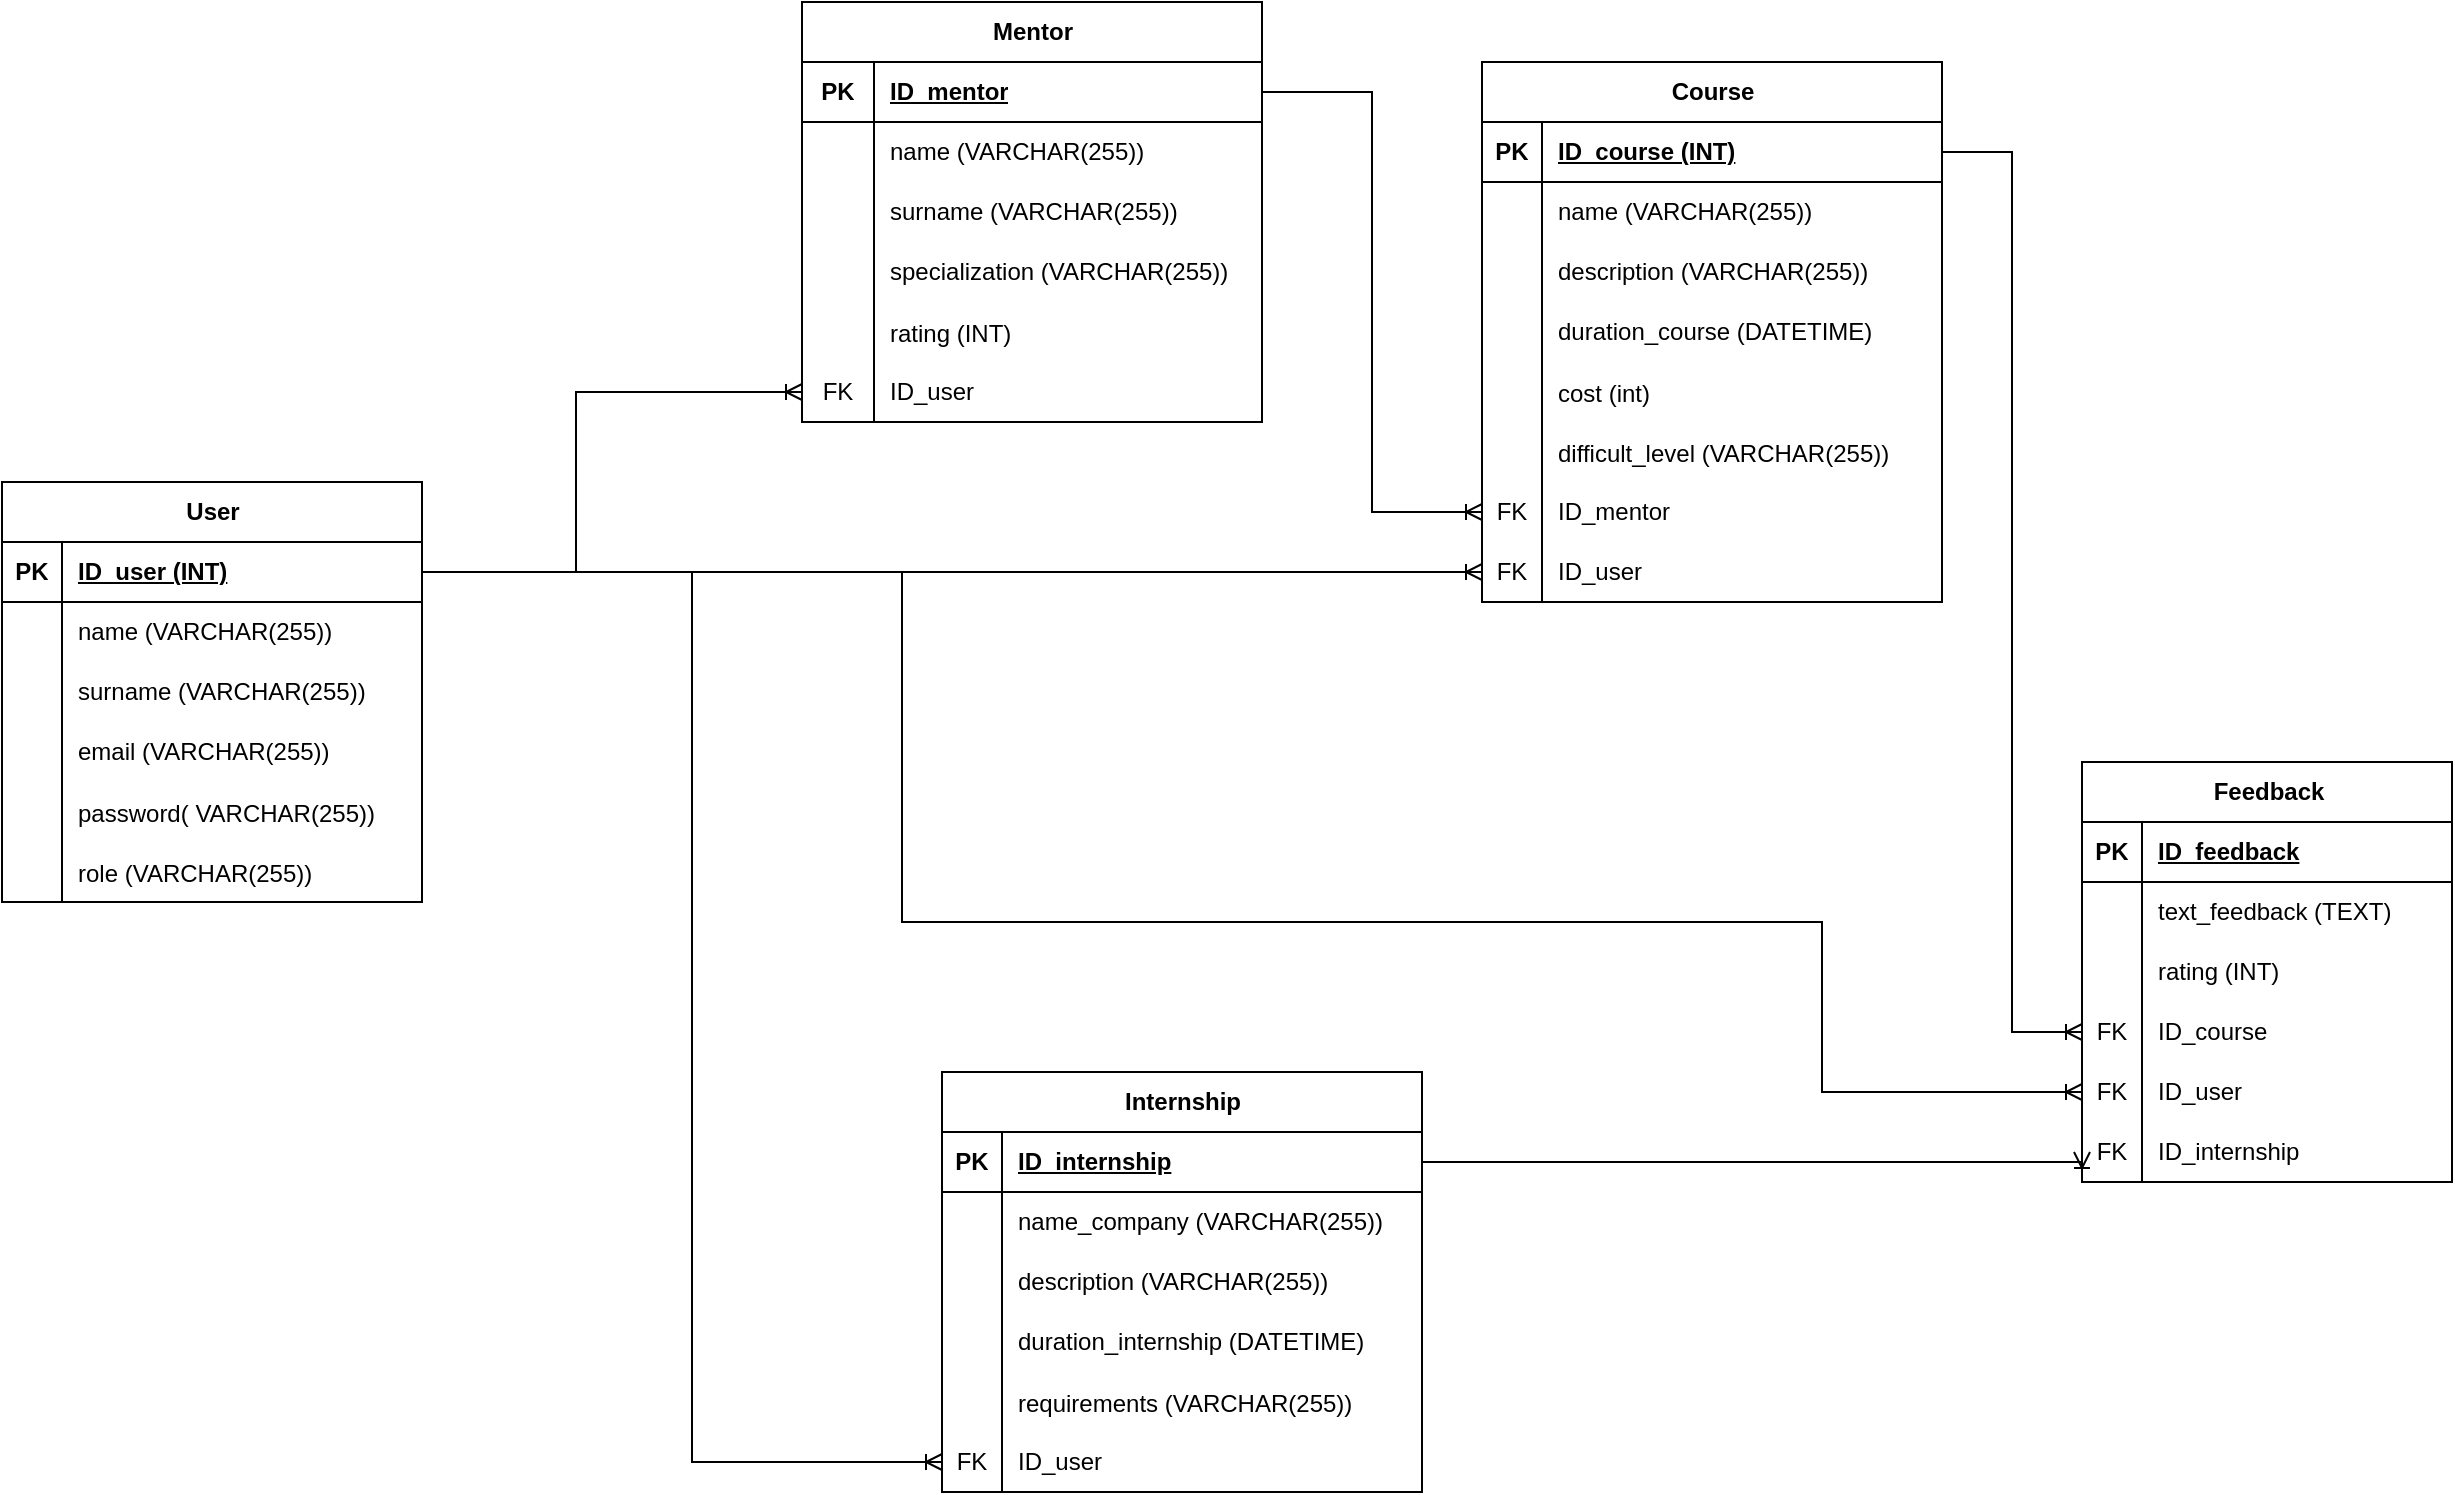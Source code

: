 <mxfile version="26.1.2">
  <diagram id="C5RBs43oDa-KdzZeNtuy" name="Page-1">
    <mxGraphModel dx="1167" dy="630" grid="1" gridSize="10" guides="1" tooltips="1" connect="1" arrows="1" fold="1" page="1" pageScale="1" pageWidth="827" pageHeight="1169" math="0" shadow="0">
      <root>
        <mxCell id="WIyWlLk6GJQsqaUBKTNV-0" />
        <mxCell id="WIyWlLk6GJQsqaUBKTNV-1" parent="WIyWlLk6GJQsqaUBKTNV-0" />
        <mxCell id="bIEeZ_Jt65b9o5bfQeAL-0" value="Course" style="shape=table;startSize=30;container=1;collapsible=1;childLayout=tableLayout;fixedRows=1;rowLines=0;fontStyle=1;align=center;resizeLast=1;html=1;" parent="WIyWlLk6GJQsqaUBKTNV-1" vertex="1">
          <mxGeometry x="790" y="80" width="230" height="270" as="geometry" />
        </mxCell>
        <mxCell id="bIEeZ_Jt65b9o5bfQeAL-1" value="" style="shape=tableRow;horizontal=0;startSize=0;swimlaneHead=0;swimlaneBody=0;fillColor=none;collapsible=0;dropTarget=0;points=[[0,0.5],[1,0.5]];portConstraint=eastwest;top=0;left=0;right=0;bottom=1;" parent="bIEeZ_Jt65b9o5bfQeAL-0" vertex="1">
          <mxGeometry y="30" width="230" height="30" as="geometry" />
        </mxCell>
        <mxCell id="bIEeZ_Jt65b9o5bfQeAL-2" value="PK" style="shape=partialRectangle;connectable=0;fillColor=none;top=0;left=0;bottom=0;right=0;fontStyle=1;overflow=hidden;whiteSpace=wrap;html=1;" parent="bIEeZ_Jt65b9o5bfQeAL-1" vertex="1">
          <mxGeometry width="30" height="30" as="geometry">
            <mxRectangle width="30" height="30" as="alternateBounds" />
          </mxGeometry>
        </mxCell>
        <mxCell id="bIEeZ_Jt65b9o5bfQeAL-3" value="ID_course (INT)" style="shape=partialRectangle;connectable=0;fillColor=none;top=0;left=0;bottom=0;right=0;align=left;spacingLeft=6;fontStyle=5;overflow=hidden;whiteSpace=wrap;html=1;" parent="bIEeZ_Jt65b9o5bfQeAL-1" vertex="1">
          <mxGeometry x="30" width="200" height="30" as="geometry">
            <mxRectangle width="200" height="30" as="alternateBounds" />
          </mxGeometry>
        </mxCell>
        <mxCell id="bIEeZ_Jt65b9o5bfQeAL-4" value="" style="shape=tableRow;horizontal=0;startSize=0;swimlaneHead=0;swimlaneBody=0;fillColor=none;collapsible=0;dropTarget=0;points=[[0,0.5],[1,0.5]];portConstraint=eastwest;top=0;left=0;right=0;bottom=0;" parent="bIEeZ_Jt65b9o5bfQeAL-0" vertex="1">
          <mxGeometry y="60" width="230" height="30" as="geometry" />
        </mxCell>
        <mxCell id="bIEeZ_Jt65b9o5bfQeAL-5" value="" style="shape=partialRectangle;connectable=0;fillColor=none;top=0;left=0;bottom=0;right=0;editable=1;overflow=hidden;whiteSpace=wrap;html=1;" parent="bIEeZ_Jt65b9o5bfQeAL-4" vertex="1">
          <mxGeometry width="30" height="30" as="geometry">
            <mxRectangle width="30" height="30" as="alternateBounds" />
          </mxGeometry>
        </mxCell>
        <mxCell id="bIEeZ_Jt65b9o5bfQeAL-6" value="name (VARCHAR(255))" style="shape=partialRectangle;connectable=0;fillColor=none;top=0;left=0;bottom=0;right=0;align=left;spacingLeft=6;overflow=hidden;whiteSpace=wrap;html=1;" parent="bIEeZ_Jt65b9o5bfQeAL-4" vertex="1">
          <mxGeometry x="30" width="200" height="30" as="geometry">
            <mxRectangle width="200" height="30" as="alternateBounds" />
          </mxGeometry>
        </mxCell>
        <mxCell id="bIEeZ_Jt65b9o5bfQeAL-7" value="" style="shape=tableRow;horizontal=0;startSize=0;swimlaneHead=0;swimlaneBody=0;fillColor=none;collapsible=0;dropTarget=0;points=[[0,0.5],[1,0.5]];portConstraint=eastwest;top=0;left=0;right=0;bottom=0;" parent="bIEeZ_Jt65b9o5bfQeAL-0" vertex="1">
          <mxGeometry y="90" width="230" height="30" as="geometry" />
        </mxCell>
        <mxCell id="bIEeZ_Jt65b9o5bfQeAL-8" value="" style="shape=partialRectangle;connectable=0;fillColor=none;top=0;left=0;bottom=0;right=0;editable=1;overflow=hidden;whiteSpace=wrap;html=1;" parent="bIEeZ_Jt65b9o5bfQeAL-7" vertex="1">
          <mxGeometry width="30" height="30" as="geometry">
            <mxRectangle width="30" height="30" as="alternateBounds" />
          </mxGeometry>
        </mxCell>
        <mxCell id="bIEeZ_Jt65b9o5bfQeAL-9" value="&lt;span style=&quot;white-space-collapse: preserve;&quot; data-src-align=&quot;0:8&quot; class=&quot;EzKURWReUAB5oZgtQNkl&quot;&gt;description (VARCHAR(255))&lt;/span&gt;" style="shape=partialRectangle;connectable=0;fillColor=none;top=0;left=0;bottom=0;right=0;align=left;spacingLeft=6;overflow=hidden;whiteSpace=wrap;html=1;" parent="bIEeZ_Jt65b9o5bfQeAL-7" vertex="1">
          <mxGeometry x="30" width="200" height="30" as="geometry">
            <mxRectangle width="200" height="30" as="alternateBounds" />
          </mxGeometry>
        </mxCell>
        <mxCell id="bIEeZ_Jt65b9o5bfQeAL-10" value="" style="shape=tableRow;horizontal=0;startSize=0;swimlaneHead=0;swimlaneBody=0;fillColor=none;collapsible=0;dropTarget=0;points=[[0,0.5],[1,0.5]];portConstraint=eastwest;top=0;left=0;right=0;bottom=0;" parent="bIEeZ_Jt65b9o5bfQeAL-0" vertex="1">
          <mxGeometry y="120" width="230" height="30" as="geometry" />
        </mxCell>
        <mxCell id="bIEeZ_Jt65b9o5bfQeAL-11" value="" style="shape=partialRectangle;connectable=0;fillColor=none;top=0;left=0;bottom=0;right=0;editable=1;overflow=hidden;whiteSpace=wrap;html=1;" parent="bIEeZ_Jt65b9o5bfQeAL-10" vertex="1">
          <mxGeometry width="30" height="30" as="geometry">
            <mxRectangle width="30" height="30" as="alternateBounds" />
          </mxGeometry>
        </mxCell>
        <mxCell id="bIEeZ_Jt65b9o5bfQeAL-12" value="duration_course (DATETIME)" style="shape=partialRectangle;connectable=0;fillColor=none;top=0;left=0;bottom=0;right=0;align=left;spacingLeft=6;overflow=hidden;whiteSpace=wrap;html=1;" parent="bIEeZ_Jt65b9o5bfQeAL-10" vertex="1">
          <mxGeometry x="30" width="200" height="30" as="geometry">
            <mxRectangle width="200" height="30" as="alternateBounds" />
          </mxGeometry>
        </mxCell>
        <mxCell id="05ok3hzHuPFVWQn5_KGS-181" value="" style="shape=tableRow;horizontal=0;startSize=0;swimlaneHead=0;swimlaneBody=0;fillColor=none;collapsible=0;dropTarget=0;points=[[0,0.5],[1,0.5]];portConstraint=eastwest;top=0;left=0;right=0;bottom=0;" parent="bIEeZ_Jt65b9o5bfQeAL-0" vertex="1">
          <mxGeometry y="150" width="230" height="30" as="geometry" />
        </mxCell>
        <mxCell id="05ok3hzHuPFVWQn5_KGS-182" value="" style="shape=partialRectangle;connectable=0;fillColor=none;top=0;left=0;bottom=0;right=0;editable=1;overflow=hidden;" parent="05ok3hzHuPFVWQn5_KGS-181" vertex="1">
          <mxGeometry width="30" height="30" as="geometry">
            <mxRectangle width="30" height="30" as="alternateBounds" />
          </mxGeometry>
        </mxCell>
        <mxCell id="05ok3hzHuPFVWQn5_KGS-183" value="cost (int)" style="shape=partialRectangle;connectable=0;fillColor=none;top=0;left=0;bottom=0;right=0;align=left;spacingLeft=6;overflow=hidden;" parent="05ok3hzHuPFVWQn5_KGS-181" vertex="1">
          <mxGeometry x="30" width="200" height="30" as="geometry">
            <mxRectangle width="200" height="30" as="alternateBounds" />
          </mxGeometry>
        </mxCell>
        <mxCell id="05ok3hzHuPFVWQn5_KGS-185" value="" style="shape=tableRow;horizontal=0;startSize=0;swimlaneHead=0;swimlaneBody=0;fillColor=none;collapsible=0;dropTarget=0;points=[[0,0.5],[1,0.5]];portConstraint=eastwest;top=0;left=0;right=0;bottom=0;" parent="bIEeZ_Jt65b9o5bfQeAL-0" vertex="1">
          <mxGeometry y="180" width="230" height="30" as="geometry" />
        </mxCell>
        <mxCell id="05ok3hzHuPFVWQn5_KGS-186" value="" style="shape=partialRectangle;connectable=0;fillColor=none;top=0;left=0;bottom=0;right=0;editable=1;overflow=hidden;" parent="05ok3hzHuPFVWQn5_KGS-185" vertex="1">
          <mxGeometry width="30" height="30" as="geometry">
            <mxRectangle width="30" height="30" as="alternateBounds" />
          </mxGeometry>
        </mxCell>
        <mxCell id="05ok3hzHuPFVWQn5_KGS-187" value="difficult_level (VARCHAR(255))" style="shape=partialRectangle;connectable=0;fillColor=none;top=0;left=0;bottom=0;right=0;align=left;spacingLeft=6;overflow=hidden;" parent="05ok3hzHuPFVWQn5_KGS-185" vertex="1">
          <mxGeometry x="30" width="200" height="30" as="geometry">
            <mxRectangle width="200" height="30" as="alternateBounds" />
          </mxGeometry>
        </mxCell>
        <mxCell id="05ok3hzHuPFVWQn5_KGS-215" value="" style="shape=tableRow;horizontal=0;startSize=0;swimlaneHead=0;swimlaneBody=0;fillColor=none;collapsible=0;dropTarget=0;points=[[0,0.5],[1,0.5]];portConstraint=eastwest;top=0;left=0;right=0;bottom=0;" parent="bIEeZ_Jt65b9o5bfQeAL-0" vertex="1">
          <mxGeometry y="210" width="230" height="30" as="geometry" />
        </mxCell>
        <mxCell id="05ok3hzHuPFVWQn5_KGS-216" value="FK" style="shape=partialRectangle;connectable=0;fillColor=none;top=0;left=0;bottom=0;right=0;fontStyle=0;overflow=hidden;whiteSpace=wrap;html=1;" parent="05ok3hzHuPFVWQn5_KGS-215" vertex="1">
          <mxGeometry width="30" height="30" as="geometry">
            <mxRectangle width="30" height="30" as="alternateBounds" />
          </mxGeometry>
        </mxCell>
        <mxCell id="05ok3hzHuPFVWQn5_KGS-217" value="ID_mentor" style="shape=partialRectangle;connectable=0;fillColor=none;top=0;left=0;bottom=0;right=0;align=left;spacingLeft=6;fontStyle=0;overflow=hidden;whiteSpace=wrap;html=1;" parent="05ok3hzHuPFVWQn5_KGS-215" vertex="1">
          <mxGeometry x="30" width="200" height="30" as="geometry">
            <mxRectangle width="200" height="30" as="alternateBounds" />
          </mxGeometry>
        </mxCell>
        <mxCell id="05ok3hzHuPFVWQn5_KGS-188" value="" style="shape=tableRow;horizontal=0;startSize=0;swimlaneHead=0;swimlaneBody=0;fillColor=none;collapsible=0;dropTarget=0;points=[[0,0.5],[1,0.5]];portConstraint=eastwest;top=0;left=0;right=0;bottom=0;" parent="bIEeZ_Jt65b9o5bfQeAL-0" vertex="1">
          <mxGeometry y="240" width="230" height="30" as="geometry" />
        </mxCell>
        <mxCell id="05ok3hzHuPFVWQn5_KGS-189" value="FK" style="shape=partialRectangle;connectable=0;fillColor=none;top=0;left=0;bottom=0;right=0;fontStyle=0;overflow=hidden;whiteSpace=wrap;html=1;" parent="05ok3hzHuPFVWQn5_KGS-188" vertex="1">
          <mxGeometry width="30" height="30" as="geometry">
            <mxRectangle width="30" height="30" as="alternateBounds" />
          </mxGeometry>
        </mxCell>
        <mxCell id="05ok3hzHuPFVWQn5_KGS-190" value="ID_user" style="shape=partialRectangle;connectable=0;fillColor=none;top=0;left=0;bottom=0;right=0;align=left;spacingLeft=6;fontStyle=0;overflow=hidden;whiteSpace=wrap;html=1;" parent="05ok3hzHuPFVWQn5_KGS-188" vertex="1">
          <mxGeometry x="30" width="200" height="30" as="geometry">
            <mxRectangle width="200" height="30" as="alternateBounds" />
          </mxGeometry>
        </mxCell>
        <mxCell id="05ok3hzHuPFVWQn5_KGS-0" value="User" style="shape=table;startSize=30;container=1;collapsible=1;childLayout=tableLayout;fixedRows=1;rowLines=0;fontStyle=1;align=center;resizeLast=1;html=1;" parent="WIyWlLk6GJQsqaUBKTNV-1" vertex="1">
          <mxGeometry x="50" y="290" width="210" height="210" as="geometry" />
        </mxCell>
        <mxCell id="05ok3hzHuPFVWQn5_KGS-1" value="" style="shape=tableRow;horizontal=0;startSize=0;swimlaneHead=0;swimlaneBody=0;fillColor=none;collapsible=0;dropTarget=0;points=[[0,0.5],[1,0.5]];portConstraint=eastwest;top=0;left=0;right=0;bottom=1;" parent="05ok3hzHuPFVWQn5_KGS-0" vertex="1">
          <mxGeometry y="30" width="210" height="30" as="geometry" />
        </mxCell>
        <mxCell id="05ok3hzHuPFVWQn5_KGS-2" value="PK" style="shape=partialRectangle;connectable=0;fillColor=none;top=0;left=0;bottom=0;right=0;fontStyle=1;overflow=hidden;whiteSpace=wrap;html=1;" parent="05ok3hzHuPFVWQn5_KGS-1" vertex="1">
          <mxGeometry width="30" height="30" as="geometry">
            <mxRectangle width="30" height="30" as="alternateBounds" />
          </mxGeometry>
        </mxCell>
        <mxCell id="05ok3hzHuPFVWQn5_KGS-3" value="ID_user (INT)" style="shape=partialRectangle;connectable=0;fillColor=none;top=0;left=0;bottom=0;right=0;align=left;spacingLeft=6;fontStyle=5;overflow=hidden;whiteSpace=wrap;html=1;" parent="05ok3hzHuPFVWQn5_KGS-1" vertex="1">
          <mxGeometry x="30" width="180" height="30" as="geometry">
            <mxRectangle width="180" height="30" as="alternateBounds" />
          </mxGeometry>
        </mxCell>
        <mxCell id="05ok3hzHuPFVWQn5_KGS-4" value="" style="shape=tableRow;horizontal=0;startSize=0;swimlaneHead=0;swimlaneBody=0;fillColor=none;collapsible=0;dropTarget=0;points=[[0,0.5],[1,0.5]];portConstraint=eastwest;top=0;left=0;right=0;bottom=0;" parent="05ok3hzHuPFVWQn5_KGS-0" vertex="1">
          <mxGeometry y="60" width="210" height="30" as="geometry" />
        </mxCell>
        <mxCell id="05ok3hzHuPFVWQn5_KGS-5" value="" style="shape=partialRectangle;connectable=0;fillColor=none;top=0;left=0;bottom=0;right=0;editable=1;overflow=hidden;whiteSpace=wrap;html=1;" parent="05ok3hzHuPFVWQn5_KGS-4" vertex="1">
          <mxGeometry width="30" height="30" as="geometry">
            <mxRectangle width="30" height="30" as="alternateBounds" />
          </mxGeometry>
        </mxCell>
        <mxCell id="05ok3hzHuPFVWQn5_KGS-6" value="name (VARCHAR(255))" style="shape=partialRectangle;connectable=0;fillColor=none;top=0;left=0;bottom=0;right=0;align=left;spacingLeft=6;overflow=hidden;whiteSpace=wrap;html=1;" parent="05ok3hzHuPFVWQn5_KGS-4" vertex="1">
          <mxGeometry x="30" width="180" height="30" as="geometry">
            <mxRectangle width="180" height="30" as="alternateBounds" />
          </mxGeometry>
        </mxCell>
        <mxCell id="05ok3hzHuPFVWQn5_KGS-7" value="" style="shape=tableRow;horizontal=0;startSize=0;swimlaneHead=0;swimlaneBody=0;fillColor=none;collapsible=0;dropTarget=0;points=[[0,0.5],[1,0.5]];portConstraint=eastwest;top=0;left=0;right=0;bottom=0;" parent="05ok3hzHuPFVWQn5_KGS-0" vertex="1">
          <mxGeometry y="90" width="210" height="30" as="geometry" />
        </mxCell>
        <mxCell id="05ok3hzHuPFVWQn5_KGS-8" value="" style="shape=partialRectangle;connectable=0;fillColor=none;top=0;left=0;bottom=0;right=0;editable=1;overflow=hidden;whiteSpace=wrap;html=1;" parent="05ok3hzHuPFVWQn5_KGS-7" vertex="1">
          <mxGeometry width="30" height="30" as="geometry">
            <mxRectangle width="30" height="30" as="alternateBounds" />
          </mxGeometry>
        </mxCell>
        <mxCell id="05ok3hzHuPFVWQn5_KGS-9" value="surname (VARCHAR(255))" style="shape=partialRectangle;connectable=0;fillColor=none;top=0;left=0;bottom=0;right=0;align=left;spacingLeft=6;overflow=hidden;whiteSpace=wrap;html=1;" parent="05ok3hzHuPFVWQn5_KGS-7" vertex="1">
          <mxGeometry x="30" width="180" height="30" as="geometry">
            <mxRectangle width="180" height="30" as="alternateBounds" />
          </mxGeometry>
        </mxCell>
        <mxCell id="05ok3hzHuPFVWQn5_KGS-10" value="" style="shape=tableRow;horizontal=0;startSize=0;swimlaneHead=0;swimlaneBody=0;fillColor=none;collapsible=0;dropTarget=0;points=[[0,0.5],[1,0.5]];portConstraint=eastwest;top=0;left=0;right=0;bottom=0;" parent="05ok3hzHuPFVWQn5_KGS-0" vertex="1">
          <mxGeometry y="120" width="210" height="30" as="geometry" />
        </mxCell>
        <mxCell id="05ok3hzHuPFVWQn5_KGS-11" value="" style="shape=partialRectangle;connectable=0;fillColor=none;top=0;left=0;bottom=0;right=0;editable=1;overflow=hidden;whiteSpace=wrap;html=1;" parent="05ok3hzHuPFVWQn5_KGS-10" vertex="1">
          <mxGeometry width="30" height="30" as="geometry">
            <mxRectangle width="30" height="30" as="alternateBounds" />
          </mxGeometry>
        </mxCell>
        <mxCell id="05ok3hzHuPFVWQn5_KGS-12" value="email (VARCHAR(255))" style="shape=partialRectangle;connectable=0;fillColor=none;top=0;left=0;bottom=0;right=0;align=left;spacingLeft=6;overflow=hidden;whiteSpace=wrap;html=1;" parent="05ok3hzHuPFVWQn5_KGS-10" vertex="1">
          <mxGeometry x="30" width="180" height="30" as="geometry">
            <mxRectangle width="180" height="30" as="alternateBounds" />
          </mxGeometry>
        </mxCell>
        <mxCell id="05ok3hzHuPFVWQn5_KGS-153" value="" style="shape=tableRow;horizontal=0;startSize=0;swimlaneHead=0;swimlaneBody=0;fillColor=none;collapsible=0;dropTarget=0;points=[[0,0.5],[1,0.5]];portConstraint=eastwest;top=0;left=0;right=0;bottom=0;" parent="05ok3hzHuPFVWQn5_KGS-0" vertex="1">
          <mxGeometry y="150" width="210" height="30" as="geometry" />
        </mxCell>
        <mxCell id="05ok3hzHuPFVWQn5_KGS-154" value="" style="shape=partialRectangle;connectable=0;fillColor=none;top=0;left=0;bottom=0;right=0;editable=1;overflow=hidden;" parent="05ok3hzHuPFVWQn5_KGS-153" vertex="1">
          <mxGeometry width="30" height="30" as="geometry">
            <mxRectangle width="30" height="30" as="alternateBounds" />
          </mxGeometry>
        </mxCell>
        <mxCell id="05ok3hzHuPFVWQn5_KGS-155" value="password( VARCHAR(255))" style="shape=partialRectangle;connectable=0;fillColor=none;top=0;left=0;bottom=0;right=0;align=left;spacingLeft=6;overflow=hidden;" parent="05ok3hzHuPFVWQn5_KGS-153" vertex="1">
          <mxGeometry x="30" width="180" height="30" as="geometry">
            <mxRectangle width="180" height="30" as="alternateBounds" />
          </mxGeometry>
        </mxCell>
        <mxCell id="05ok3hzHuPFVWQn5_KGS-173" value="" style="shape=tableRow;horizontal=0;startSize=0;swimlaneHead=0;swimlaneBody=0;fillColor=none;collapsible=0;dropTarget=0;points=[[0,0.5],[1,0.5]];portConstraint=eastwest;top=0;left=0;right=0;bottom=0;" parent="05ok3hzHuPFVWQn5_KGS-0" vertex="1">
          <mxGeometry y="180" width="210" height="30" as="geometry" />
        </mxCell>
        <mxCell id="05ok3hzHuPFVWQn5_KGS-174" value="" style="shape=partialRectangle;connectable=0;fillColor=none;top=0;left=0;bottom=0;right=0;editable=1;overflow=hidden;" parent="05ok3hzHuPFVWQn5_KGS-173" vertex="1">
          <mxGeometry width="30" height="30" as="geometry">
            <mxRectangle width="30" height="30" as="alternateBounds" />
          </mxGeometry>
        </mxCell>
        <mxCell id="05ok3hzHuPFVWQn5_KGS-175" value="role (VARCHAR(255))" style="shape=partialRectangle;connectable=0;fillColor=none;top=0;left=0;bottom=0;right=0;align=left;spacingLeft=6;overflow=hidden;" parent="05ok3hzHuPFVWQn5_KGS-173" vertex="1">
          <mxGeometry x="30" width="180" height="30" as="geometry">
            <mxRectangle width="180" height="30" as="alternateBounds" />
          </mxGeometry>
        </mxCell>
        <mxCell id="05ok3hzHuPFVWQn5_KGS-13" value="Internship" style="shape=table;startSize=30;container=1;collapsible=1;childLayout=tableLayout;fixedRows=1;rowLines=0;fontStyle=1;align=center;resizeLast=1;html=1;" parent="WIyWlLk6GJQsqaUBKTNV-1" vertex="1">
          <mxGeometry x="520" y="585" width="240" height="210" as="geometry" />
        </mxCell>
        <mxCell id="05ok3hzHuPFVWQn5_KGS-14" value="" style="shape=tableRow;horizontal=0;startSize=0;swimlaneHead=0;swimlaneBody=0;fillColor=none;collapsible=0;dropTarget=0;points=[[0,0.5],[1,0.5]];portConstraint=eastwest;top=0;left=0;right=0;bottom=1;" parent="05ok3hzHuPFVWQn5_KGS-13" vertex="1">
          <mxGeometry y="30" width="240" height="30" as="geometry" />
        </mxCell>
        <mxCell id="05ok3hzHuPFVWQn5_KGS-15" value="PK" style="shape=partialRectangle;connectable=0;fillColor=none;top=0;left=0;bottom=0;right=0;fontStyle=1;overflow=hidden;whiteSpace=wrap;html=1;" parent="05ok3hzHuPFVWQn5_KGS-14" vertex="1">
          <mxGeometry width="30" height="30" as="geometry">
            <mxRectangle width="30" height="30" as="alternateBounds" />
          </mxGeometry>
        </mxCell>
        <mxCell id="05ok3hzHuPFVWQn5_KGS-16" value="ID_internship" style="shape=partialRectangle;connectable=0;fillColor=none;top=0;left=0;bottom=0;right=0;align=left;spacingLeft=6;fontStyle=5;overflow=hidden;whiteSpace=wrap;html=1;" parent="05ok3hzHuPFVWQn5_KGS-14" vertex="1">
          <mxGeometry x="30" width="210" height="30" as="geometry">
            <mxRectangle width="210" height="30" as="alternateBounds" />
          </mxGeometry>
        </mxCell>
        <mxCell id="05ok3hzHuPFVWQn5_KGS-17" value="" style="shape=tableRow;horizontal=0;startSize=0;swimlaneHead=0;swimlaneBody=0;fillColor=none;collapsible=0;dropTarget=0;points=[[0,0.5],[1,0.5]];portConstraint=eastwest;top=0;left=0;right=0;bottom=0;" parent="05ok3hzHuPFVWQn5_KGS-13" vertex="1">
          <mxGeometry y="60" width="240" height="30" as="geometry" />
        </mxCell>
        <mxCell id="05ok3hzHuPFVWQn5_KGS-18" value="" style="shape=partialRectangle;connectable=0;fillColor=none;top=0;left=0;bottom=0;right=0;editable=1;overflow=hidden;whiteSpace=wrap;html=1;" parent="05ok3hzHuPFVWQn5_KGS-17" vertex="1">
          <mxGeometry width="30" height="30" as="geometry">
            <mxRectangle width="30" height="30" as="alternateBounds" />
          </mxGeometry>
        </mxCell>
        <mxCell id="05ok3hzHuPFVWQn5_KGS-19" value="name_company (VARCHAR(255))" style="shape=partialRectangle;connectable=0;fillColor=none;top=0;left=0;bottom=0;right=0;align=left;spacingLeft=6;overflow=hidden;whiteSpace=wrap;html=1;" parent="05ok3hzHuPFVWQn5_KGS-17" vertex="1">
          <mxGeometry x="30" width="210" height="30" as="geometry">
            <mxRectangle width="210" height="30" as="alternateBounds" />
          </mxGeometry>
        </mxCell>
        <mxCell id="05ok3hzHuPFVWQn5_KGS-20" value="" style="shape=tableRow;horizontal=0;startSize=0;swimlaneHead=0;swimlaneBody=0;fillColor=none;collapsible=0;dropTarget=0;points=[[0,0.5],[1,0.5]];portConstraint=eastwest;top=0;left=0;right=0;bottom=0;" parent="05ok3hzHuPFVWQn5_KGS-13" vertex="1">
          <mxGeometry y="90" width="240" height="30" as="geometry" />
        </mxCell>
        <mxCell id="05ok3hzHuPFVWQn5_KGS-21" value="" style="shape=partialRectangle;connectable=0;fillColor=none;top=0;left=0;bottom=0;right=0;editable=1;overflow=hidden;whiteSpace=wrap;html=1;" parent="05ok3hzHuPFVWQn5_KGS-20" vertex="1">
          <mxGeometry width="30" height="30" as="geometry">
            <mxRectangle width="30" height="30" as="alternateBounds" />
          </mxGeometry>
        </mxCell>
        <mxCell id="05ok3hzHuPFVWQn5_KGS-22" value="description (VARCHAR(255))" style="shape=partialRectangle;connectable=0;fillColor=none;top=0;left=0;bottom=0;right=0;align=left;spacingLeft=6;overflow=hidden;whiteSpace=wrap;html=1;" parent="05ok3hzHuPFVWQn5_KGS-20" vertex="1">
          <mxGeometry x="30" width="210" height="30" as="geometry">
            <mxRectangle width="210" height="30" as="alternateBounds" />
          </mxGeometry>
        </mxCell>
        <mxCell id="05ok3hzHuPFVWQn5_KGS-23" value="" style="shape=tableRow;horizontal=0;startSize=0;swimlaneHead=0;swimlaneBody=0;fillColor=none;collapsible=0;dropTarget=0;points=[[0,0.5],[1,0.5]];portConstraint=eastwest;top=0;left=0;right=0;bottom=0;" parent="05ok3hzHuPFVWQn5_KGS-13" vertex="1">
          <mxGeometry y="120" width="240" height="30" as="geometry" />
        </mxCell>
        <mxCell id="05ok3hzHuPFVWQn5_KGS-24" value="" style="shape=partialRectangle;connectable=0;fillColor=none;top=0;left=0;bottom=0;right=0;editable=1;overflow=hidden;whiteSpace=wrap;html=1;" parent="05ok3hzHuPFVWQn5_KGS-23" vertex="1">
          <mxGeometry width="30" height="30" as="geometry">
            <mxRectangle width="30" height="30" as="alternateBounds" />
          </mxGeometry>
        </mxCell>
        <mxCell id="05ok3hzHuPFVWQn5_KGS-25" value="duration_internship (DATETIME)" style="shape=partialRectangle;connectable=0;fillColor=none;top=0;left=0;bottom=0;right=0;align=left;spacingLeft=6;overflow=hidden;whiteSpace=wrap;html=1;" parent="05ok3hzHuPFVWQn5_KGS-23" vertex="1">
          <mxGeometry x="30" width="210" height="30" as="geometry">
            <mxRectangle width="210" height="30" as="alternateBounds" />
          </mxGeometry>
        </mxCell>
        <mxCell id="05ok3hzHuPFVWQn5_KGS-197" value="" style="shape=tableRow;horizontal=0;startSize=0;swimlaneHead=0;swimlaneBody=0;fillColor=none;collapsible=0;dropTarget=0;points=[[0,0.5],[1,0.5]];portConstraint=eastwest;top=0;left=0;right=0;bottom=0;" parent="05ok3hzHuPFVWQn5_KGS-13" vertex="1">
          <mxGeometry y="150" width="240" height="30" as="geometry" />
        </mxCell>
        <mxCell id="05ok3hzHuPFVWQn5_KGS-198" value="" style="shape=partialRectangle;connectable=0;fillColor=none;top=0;left=0;bottom=0;right=0;editable=1;overflow=hidden;" parent="05ok3hzHuPFVWQn5_KGS-197" vertex="1">
          <mxGeometry width="30" height="30" as="geometry">
            <mxRectangle width="30" height="30" as="alternateBounds" />
          </mxGeometry>
        </mxCell>
        <mxCell id="05ok3hzHuPFVWQn5_KGS-199" value="requirements (VARCHAR(255))" style="shape=partialRectangle;connectable=0;fillColor=none;top=0;left=0;bottom=0;right=0;align=left;spacingLeft=6;overflow=hidden;" parent="05ok3hzHuPFVWQn5_KGS-197" vertex="1">
          <mxGeometry x="30" width="210" height="30" as="geometry">
            <mxRectangle width="210" height="30" as="alternateBounds" />
          </mxGeometry>
        </mxCell>
        <mxCell id="05ok3hzHuPFVWQn5_KGS-200" value="" style="shape=tableRow;horizontal=0;startSize=0;swimlaneHead=0;swimlaneBody=0;fillColor=none;collapsible=0;dropTarget=0;points=[[0,0.5],[1,0.5]];portConstraint=eastwest;top=0;left=0;right=0;bottom=0;" parent="05ok3hzHuPFVWQn5_KGS-13" vertex="1">
          <mxGeometry y="180" width="240" height="30" as="geometry" />
        </mxCell>
        <mxCell id="05ok3hzHuPFVWQn5_KGS-201" value="FK" style="shape=partialRectangle;connectable=0;fillColor=none;top=0;left=0;bottom=0;right=0;fontStyle=0;overflow=hidden;whiteSpace=wrap;html=1;" parent="05ok3hzHuPFVWQn5_KGS-200" vertex="1">
          <mxGeometry width="30" height="30" as="geometry">
            <mxRectangle width="30" height="30" as="alternateBounds" />
          </mxGeometry>
        </mxCell>
        <mxCell id="05ok3hzHuPFVWQn5_KGS-202" value="ID_user" style="shape=partialRectangle;connectable=0;fillColor=none;top=0;left=0;bottom=0;right=0;align=left;spacingLeft=6;fontStyle=0;overflow=hidden;whiteSpace=wrap;html=1;" parent="05ok3hzHuPFVWQn5_KGS-200" vertex="1">
          <mxGeometry x="30" width="210" height="30" as="geometry">
            <mxRectangle width="210" height="30" as="alternateBounds" />
          </mxGeometry>
        </mxCell>
        <mxCell id="05ok3hzHuPFVWQn5_KGS-39" value="Mentor" style="shape=table;startSize=30;container=1;collapsible=1;childLayout=tableLayout;fixedRows=1;rowLines=0;fontStyle=1;align=center;resizeLast=1;html=1;" parent="WIyWlLk6GJQsqaUBKTNV-1" vertex="1">
          <mxGeometry x="450" y="50" width="230" height="210" as="geometry" />
        </mxCell>
        <mxCell id="05ok3hzHuPFVWQn5_KGS-40" value="" style="shape=tableRow;horizontal=0;startSize=0;swimlaneHead=0;swimlaneBody=0;fillColor=none;collapsible=0;dropTarget=0;points=[[0,0.5],[1,0.5]];portConstraint=eastwest;top=0;left=0;right=0;bottom=1;" parent="05ok3hzHuPFVWQn5_KGS-39" vertex="1">
          <mxGeometry y="30" width="230" height="30" as="geometry" />
        </mxCell>
        <mxCell id="05ok3hzHuPFVWQn5_KGS-41" value="PK" style="shape=partialRectangle;connectable=0;fillColor=none;top=0;left=0;bottom=0;right=0;fontStyle=1;overflow=hidden;whiteSpace=wrap;html=1;" parent="05ok3hzHuPFVWQn5_KGS-40" vertex="1">
          <mxGeometry width="36" height="30" as="geometry">
            <mxRectangle width="36" height="30" as="alternateBounds" />
          </mxGeometry>
        </mxCell>
        <mxCell id="05ok3hzHuPFVWQn5_KGS-42" value="ID_mentor" style="shape=partialRectangle;connectable=0;fillColor=none;top=0;left=0;bottom=0;right=0;align=left;spacingLeft=6;fontStyle=5;overflow=hidden;whiteSpace=wrap;html=1;" parent="05ok3hzHuPFVWQn5_KGS-40" vertex="1">
          <mxGeometry x="36" width="194" height="30" as="geometry">
            <mxRectangle width="194" height="30" as="alternateBounds" />
          </mxGeometry>
        </mxCell>
        <mxCell id="05ok3hzHuPFVWQn5_KGS-43" value="" style="shape=tableRow;horizontal=0;startSize=0;swimlaneHead=0;swimlaneBody=0;fillColor=none;collapsible=0;dropTarget=0;points=[[0,0.5],[1,0.5]];portConstraint=eastwest;top=0;left=0;right=0;bottom=0;" parent="05ok3hzHuPFVWQn5_KGS-39" vertex="1">
          <mxGeometry y="60" width="230" height="30" as="geometry" />
        </mxCell>
        <mxCell id="05ok3hzHuPFVWQn5_KGS-44" value="" style="shape=partialRectangle;connectable=0;fillColor=none;top=0;left=0;bottom=0;right=0;editable=1;overflow=hidden;whiteSpace=wrap;html=1;" parent="05ok3hzHuPFVWQn5_KGS-43" vertex="1">
          <mxGeometry width="36" height="30" as="geometry">
            <mxRectangle width="36" height="30" as="alternateBounds" />
          </mxGeometry>
        </mxCell>
        <mxCell id="05ok3hzHuPFVWQn5_KGS-45" value="name (VARCHAR(255))" style="shape=partialRectangle;connectable=0;fillColor=none;top=0;left=0;bottom=0;right=0;align=left;spacingLeft=6;overflow=hidden;whiteSpace=wrap;html=1;" parent="05ok3hzHuPFVWQn5_KGS-43" vertex="1">
          <mxGeometry x="36" width="194" height="30" as="geometry">
            <mxRectangle width="194" height="30" as="alternateBounds" />
          </mxGeometry>
        </mxCell>
        <mxCell id="05ok3hzHuPFVWQn5_KGS-46" value="" style="shape=tableRow;horizontal=0;startSize=0;swimlaneHead=0;swimlaneBody=0;fillColor=none;collapsible=0;dropTarget=0;points=[[0,0.5],[1,0.5]];portConstraint=eastwest;top=0;left=0;right=0;bottom=0;" parent="05ok3hzHuPFVWQn5_KGS-39" vertex="1">
          <mxGeometry y="90" width="230" height="30" as="geometry" />
        </mxCell>
        <mxCell id="05ok3hzHuPFVWQn5_KGS-47" value="" style="shape=partialRectangle;connectable=0;fillColor=none;top=0;left=0;bottom=0;right=0;editable=1;overflow=hidden;whiteSpace=wrap;html=1;" parent="05ok3hzHuPFVWQn5_KGS-46" vertex="1">
          <mxGeometry width="36" height="30" as="geometry">
            <mxRectangle width="36" height="30" as="alternateBounds" />
          </mxGeometry>
        </mxCell>
        <mxCell id="05ok3hzHuPFVWQn5_KGS-48" value="surname (VARCHAR(255))" style="shape=partialRectangle;connectable=0;fillColor=none;top=0;left=0;bottom=0;right=0;align=left;spacingLeft=6;overflow=hidden;whiteSpace=wrap;html=1;" parent="05ok3hzHuPFVWQn5_KGS-46" vertex="1">
          <mxGeometry x="36" width="194" height="30" as="geometry">
            <mxRectangle width="194" height="30" as="alternateBounds" />
          </mxGeometry>
        </mxCell>
        <mxCell id="05ok3hzHuPFVWQn5_KGS-49" value="" style="shape=tableRow;horizontal=0;startSize=0;swimlaneHead=0;swimlaneBody=0;fillColor=none;collapsible=0;dropTarget=0;points=[[0,0.5],[1,0.5]];portConstraint=eastwest;top=0;left=0;right=0;bottom=0;" parent="05ok3hzHuPFVWQn5_KGS-39" vertex="1">
          <mxGeometry y="120" width="230" height="30" as="geometry" />
        </mxCell>
        <mxCell id="05ok3hzHuPFVWQn5_KGS-50" value="" style="shape=partialRectangle;connectable=0;fillColor=none;top=0;left=0;bottom=0;right=0;editable=1;overflow=hidden;whiteSpace=wrap;html=1;" parent="05ok3hzHuPFVWQn5_KGS-49" vertex="1">
          <mxGeometry width="36" height="30" as="geometry">
            <mxRectangle width="36" height="30" as="alternateBounds" />
          </mxGeometry>
        </mxCell>
        <mxCell id="05ok3hzHuPFVWQn5_KGS-51" value="specialization (VARCHAR(255))" style="shape=partialRectangle;connectable=0;fillColor=none;top=0;left=0;bottom=0;right=0;align=left;spacingLeft=6;overflow=hidden;whiteSpace=wrap;html=1;" parent="05ok3hzHuPFVWQn5_KGS-49" vertex="1">
          <mxGeometry x="36" width="194" height="30" as="geometry">
            <mxRectangle width="194" height="30" as="alternateBounds" />
          </mxGeometry>
        </mxCell>
        <mxCell id="05ok3hzHuPFVWQn5_KGS-191" value="" style="shape=tableRow;horizontal=0;startSize=0;swimlaneHead=0;swimlaneBody=0;fillColor=none;collapsible=0;dropTarget=0;points=[[0,0.5],[1,0.5]];portConstraint=eastwest;top=0;left=0;right=0;bottom=0;" parent="05ok3hzHuPFVWQn5_KGS-39" vertex="1">
          <mxGeometry y="150" width="230" height="30" as="geometry" />
        </mxCell>
        <mxCell id="05ok3hzHuPFVWQn5_KGS-192" value="" style="shape=partialRectangle;connectable=0;fillColor=none;top=0;left=0;bottom=0;right=0;editable=1;overflow=hidden;" parent="05ok3hzHuPFVWQn5_KGS-191" vertex="1">
          <mxGeometry width="36" height="30" as="geometry">
            <mxRectangle width="36" height="30" as="alternateBounds" />
          </mxGeometry>
        </mxCell>
        <mxCell id="05ok3hzHuPFVWQn5_KGS-193" value="rating (INT)" style="shape=partialRectangle;connectable=0;fillColor=none;top=0;left=0;bottom=0;right=0;align=left;spacingLeft=6;overflow=hidden;" parent="05ok3hzHuPFVWQn5_KGS-191" vertex="1">
          <mxGeometry x="36" width="194" height="30" as="geometry">
            <mxRectangle width="194" height="30" as="alternateBounds" />
          </mxGeometry>
        </mxCell>
        <mxCell id="05ok3hzHuPFVWQn5_KGS-221" value="" style="shape=tableRow;horizontal=0;startSize=0;swimlaneHead=0;swimlaneBody=0;fillColor=none;collapsible=0;dropTarget=0;points=[[0,0.5],[1,0.5]];portConstraint=eastwest;top=0;left=0;right=0;bottom=0;" parent="05ok3hzHuPFVWQn5_KGS-39" vertex="1">
          <mxGeometry y="180" width="230" height="30" as="geometry" />
        </mxCell>
        <mxCell id="05ok3hzHuPFVWQn5_KGS-222" value="FK" style="shape=partialRectangle;connectable=0;fillColor=none;top=0;left=0;bottom=0;right=0;fontStyle=0;overflow=hidden;whiteSpace=wrap;html=1;" parent="05ok3hzHuPFVWQn5_KGS-221" vertex="1">
          <mxGeometry width="36" height="30" as="geometry">
            <mxRectangle width="36" height="30" as="alternateBounds" />
          </mxGeometry>
        </mxCell>
        <mxCell id="05ok3hzHuPFVWQn5_KGS-223" value="ID_user" style="shape=partialRectangle;connectable=0;fillColor=none;top=0;left=0;bottom=0;right=0;align=left;spacingLeft=6;fontStyle=0;overflow=hidden;whiteSpace=wrap;html=1;" parent="05ok3hzHuPFVWQn5_KGS-221" vertex="1">
          <mxGeometry x="36" width="194" height="30" as="geometry">
            <mxRectangle width="194" height="30" as="alternateBounds" />
          </mxGeometry>
        </mxCell>
        <mxCell id="05ok3hzHuPFVWQn5_KGS-53" value="Feedback" style="shape=table;startSize=30;container=1;collapsible=1;childLayout=tableLayout;fixedRows=1;rowLines=0;fontStyle=1;align=center;resizeLast=1;html=1;" parent="WIyWlLk6GJQsqaUBKTNV-1" vertex="1">
          <mxGeometry x="1090" y="430" width="185" height="210" as="geometry" />
        </mxCell>
        <mxCell id="05ok3hzHuPFVWQn5_KGS-54" value="" style="shape=tableRow;horizontal=0;startSize=0;swimlaneHead=0;swimlaneBody=0;fillColor=none;collapsible=0;dropTarget=0;points=[[0,0.5],[1,0.5]];portConstraint=eastwest;top=0;left=0;right=0;bottom=1;" parent="05ok3hzHuPFVWQn5_KGS-53" vertex="1">
          <mxGeometry y="30" width="185" height="30" as="geometry" />
        </mxCell>
        <mxCell id="05ok3hzHuPFVWQn5_KGS-55" value="PK" style="shape=partialRectangle;connectable=0;fillColor=none;top=0;left=0;bottom=0;right=0;fontStyle=1;overflow=hidden;whiteSpace=wrap;html=1;" parent="05ok3hzHuPFVWQn5_KGS-54" vertex="1">
          <mxGeometry width="30" height="30" as="geometry">
            <mxRectangle width="30" height="30" as="alternateBounds" />
          </mxGeometry>
        </mxCell>
        <mxCell id="05ok3hzHuPFVWQn5_KGS-56" value="ID_feedback" style="shape=partialRectangle;connectable=0;fillColor=none;top=0;left=0;bottom=0;right=0;align=left;spacingLeft=6;fontStyle=5;overflow=hidden;whiteSpace=wrap;html=1;" parent="05ok3hzHuPFVWQn5_KGS-54" vertex="1">
          <mxGeometry x="30" width="155" height="30" as="geometry">
            <mxRectangle width="155" height="30" as="alternateBounds" />
          </mxGeometry>
        </mxCell>
        <mxCell id="05ok3hzHuPFVWQn5_KGS-57" value="" style="shape=tableRow;horizontal=0;startSize=0;swimlaneHead=0;swimlaneBody=0;fillColor=none;collapsible=0;dropTarget=0;points=[[0,0.5],[1,0.5]];portConstraint=eastwest;top=0;left=0;right=0;bottom=0;" parent="05ok3hzHuPFVWQn5_KGS-53" vertex="1">
          <mxGeometry y="60" width="185" height="30" as="geometry" />
        </mxCell>
        <mxCell id="05ok3hzHuPFVWQn5_KGS-58" value="" style="shape=partialRectangle;connectable=0;fillColor=none;top=0;left=0;bottom=0;right=0;editable=1;overflow=hidden;whiteSpace=wrap;html=1;" parent="05ok3hzHuPFVWQn5_KGS-57" vertex="1">
          <mxGeometry width="30" height="30" as="geometry">
            <mxRectangle width="30" height="30" as="alternateBounds" />
          </mxGeometry>
        </mxCell>
        <mxCell id="05ok3hzHuPFVWQn5_KGS-59" value="text_feedback (TEXT)" style="shape=partialRectangle;connectable=0;fillColor=none;top=0;left=0;bottom=0;right=0;align=left;spacingLeft=6;overflow=hidden;whiteSpace=wrap;html=1;" parent="05ok3hzHuPFVWQn5_KGS-57" vertex="1">
          <mxGeometry x="30" width="155" height="30" as="geometry">
            <mxRectangle width="155" height="30" as="alternateBounds" />
          </mxGeometry>
        </mxCell>
        <mxCell id="05ok3hzHuPFVWQn5_KGS-60" value="" style="shape=tableRow;horizontal=0;startSize=0;swimlaneHead=0;swimlaneBody=0;fillColor=none;collapsible=0;dropTarget=0;points=[[0,0.5],[1,0.5]];portConstraint=eastwest;top=0;left=0;right=0;bottom=0;" parent="05ok3hzHuPFVWQn5_KGS-53" vertex="1">
          <mxGeometry y="90" width="185" height="30" as="geometry" />
        </mxCell>
        <mxCell id="05ok3hzHuPFVWQn5_KGS-61" value="" style="shape=partialRectangle;connectable=0;fillColor=none;top=0;left=0;bottom=0;right=0;editable=1;overflow=hidden;whiteSpace=wrap;html=1;" parent="05ok3hzHuPFVWQn5_KGS-60" vertex="1">
          <mxGeometry width="30" height="30" as="geometry">
            <mxRectangle width="30" height="30" as="alternateBounds" />
          </mxGeometry>
        </mxCell>
        <mxCell id="05ok3hzHuPFVWQn5_KGS-62" value="rating (INT)" style="shape=partialRectangle;connectable=0;fillColor=none;top=0;left=0;bottom=0;right=0;align=left;spacingLeft=6;overflow=hidden;whiteSpace=wrap;html=1;" parent="05ok3hzHuPFVWQn5_KGS-60" vertex="1">
          <mxGeometry x="30" width="155" height="30" as="geometry">
            <mxRectangle width="155" height="30" as="alternateBounds" />
          </mxGeometry>
        </mxCell>
        <mxCell id="05ok3hzHuPFVWQn5_KGS-203" value="" style="shape=tableRow;horizontal=0;startSize=0;swimlaneHead=0;swimlaneBody=0;fillColor=none;collapsible=0;dropTarget=0;points=[[0,0.5],[1,0.5]];portConstraint=eastwest;top=0;left=0;right=0;bottom=0;" parent="05ok3hzHuPFVWQn5_KGS-53" vertex="1">
          <mxGeometry y="120" width="185" height="30" as="geometry" />
        </mxCell>
        <mxCell id="05ok3hzHuPFVWQn5_KGS-204" value="FK" style="shape=partialRectangle;connectable=0;fillColor=none;top=0;left=0;bottom=0;right=0;fontStyle=0;overflow=hidden;whiteSpace=wrap;html=1;" parent="05ok3hzHuPFVWQn5_KGS-203" vertex="1">
          <mxGeometry width="30" height="30" as="geometry">
            <mxRectangle width="30" height="30" as="alternateBounds" />
          </mxGeometry>
        </mxCell>
        <mxCell id="05ok3hzHuPFVWQn5_KGS-205" value="ID_course" style="shape=partialRectangle;connectable=0;fillColor=none;top=0;left=0;bottom=0;right=0;align=left;spacingLeft=6;fontStyle=0;overflow=hidden;whiteSpace=wrap;html=1;" parent="05ok3hzHuPFVWQn5_KGS-203" vertex="1">
          <mxGeometry x="30" width="155" height="30" as="geometry">
            <mxRectangle width="155" height="30" as="alternateBounds" />
          </mxGeometry>
        </mxCell>
        <mxCell id="05ok3hzHuPFVWQn5_KGS-206" value="" style="shape=tableRow;horizontal=0;startSize=0;swimlaneHead=0;swimlaneBody=0;fillColor=none;collapsible=0;dropTarget=0;points=[[0,0.5],[1,0.5]];portConstraint=eastwest;top=0;left=0;right=0;bottom=0;" parent="05ok3hzHuPFVWQn5_KGS-53" vertex="1">
          <mxGeometry y="150" width="185" height="30" as="geometry" />
        </mxCell>
        <mxCell id="05ok3hzHuPFVWQn5_KGS-207" value="FK" style="shape=partialRectangle;connectable=0;fillColor=none;top=0;left=0;bottom=0;right=0;fontStyle=0;overflow=hidden;whiteSpace=wrap;html=1;" parent="05ok3hzHuPFVWQn5_KGS-206" vertex="1">
          <mxGeometry width="30" height="30" as="geometry">
            <mxRectangle width="30" height="30" as="alternateBounds" />
          </mxGeometry>
        </mxCell>
        <mxCell id="05ok3hzHuPFVWQn5_KGS-208" value="ID_user" style="shape=partialRectangle;connectable=0;fillColor=none;top=0;left=0;bottom=0;right=0;align=left;spacingLeft=6;fontStyle=0;overflow=hidden;whiteSpace=wrap;html=1;" parent="05ok3hzHuPFVWQn5_KGS-206" vertex="1">
          <mxGeometry x="30" width="155" height="30" as="geometry">
            <mxRectangle width="155" height="30" as="alternateBounds" />
          </mxGeometry>
        </mxCell>
        <mxCell id="05ok3hzHuPFVWQn5_KGS-212" value="" style="shape=tableRow;horizontal=0;startSize=0;swimlaneHead=0;swimlaneBody=0;fillColor=none;collapsible=0;dropTarget=0;points=[[0,0.5],[1,0.5]];portConstraint=eastwest;top=0;left=0;right=0;bottom=0;" parent="05ok3hzHuPFVWQn5_KGS-53" vertex="1">
          <mxGeometry y="180" width="185" height="30" as="geometry" />
        </mxCell>
        <mxCell id="05ok3hzHuPFVWQn5_KGS-213" value="FK" style="shape=partialRectangle;connectable=0;fillColor=none;top=0;left=0;bottom=0;right=0;fontStyle=0;overflow=hidden;whiteSpace=wrap;html=1;" parent="05ok3hzHuPFVWQn5_KGS-212" vertex="1">
          <mxGeometry width="30" height="30" as="geometry">
            <mxRectangle width="30" height="30" as="alternateBounds" />
          </mxGeometry>
        </mxCell>
        <mxCell id="05ok3hzHuPFVWQn5_KGS-214" value="ID_internship" style="shape=partialRectangle;connectable=0;fillColor=none;top=0;left=0;bottom=0;right=0;align=left;spacingLeft=6;fontStyle=0;overflow=hidden;whiteSpace=wrap;html=1;" parent="05ok3hzHuPFVWQn5_KGS-212" vertex="1">
          <mxGeometry x="30" width="155" height="30" as="geometry">
            <mxRectangle width="155" height="30" as="alternateBounds" />
          </mxGeometry>
        </mxCell>
        <mxCell id="05ok3hzHuPFVWQn5_KGS-66" value="" style="edgeStyle=orthogonalEdgeStyle;fontSize=12;html=1;endArrow=ERoneToMany;rounded=0;entryX=0;entryY=0.5;entryDx=0;entryDy=0;exitX=1;exitY=0.5;exitDx=0;exitDy=0;" parent="WIyWlLk6GJQsqaUBKTNV-1" source="05ok3hzHuPFVWQn5_KGS-1" target="05ok3hzHuPFVWQn5_KGS-188" edge="1">
          <mxGeometry width="100" height="100" relative="1" as="geometry">
            <mxPoint x="260" y="90" as="sourcePoint" />
            <mxPoint x="420" y="210" as="targetPoint" />
            <Array as="points">
              <mxPoint x="780" y="335" />
            </Array>
          </mxGeometry>
        </mxCell>
        <mxCell id="05ok3hzHuPFVWQn5_KGS-224" value="" style="edgeStyle=orthogonalEdgeStyle;fontSize=12;html=1;endArrow=ERoneToMany;rounded=0;entryX=0;entryY=0.5;entryDx=0;entryDy=0;exitX=1;exitY=0.5;exitDx=0;exitDy=0;" parent="WIyWlLk6GJQsqaUBKTNV-1" source="05ok3hzHuPFVWQn5_KGS-14" target="05ok3hzHuPFVWQn5_KGS-212" edge="1">
          <mxGeometry width="100" height="100" relative="1" as="geometry">
            <mxPoint x="292.5" y="440" as="sourcePoint" />
            <mxPoint x="452.5" y="620" as="targetPoint" />
            <Array as="points">
              <mxPoint x="1090" y="630" />
            </Array>
          </mxGeometry>
        </mxCell>
        <mxCell id="05ok3hzHuPFVWQn5_KGS-225" value="" style="edgeStyle=orthogonalEdgeStyle;fontSize=12;html=1;endArrow=ERoneToMany;rounded=0;exitX=1;exitY=0.5;exitDx=0;exitDy=0;entryX=0;entryY=0.5;entryDx=0;entryDy=0;" parent="WIyWlLk6GJQsqaUBKTNV-1" source="05ok3hzHuPFVWQn5_KGS-1" target="05ok3hzHuPFVWQn5_KGS-221" edge="1">
          <mxGeometry width="100" height="100" relative="1" as="geometry">
            <mxPoint x="270" y="180" as="sourcePoint" />
            <mxPoint x="370" y="80" as="targetPoint" />
            <Array as="points">
              <mxPoint x="337" y="335" />
              <mxPoint x="337" y="245" />
            </Array>
          </mxGeometry>
        </mxCell>
        <mxCell id="05ok3hzHuPFVWQn5_KGS-226" value="" style="edgeStyle=orthogonalEdgeStyle;fontSize=12;html=1;endArrow=ERoneToMany;rounded=0;exitX=1;exitY=0.5;exitDx=0;exitDy=0;entryX=0;entryY=0.5;entryDx=0;entryDy=0;" parent="WIyWlLk6GJQsqaUBKTNV-1" source="05ok3hzHuPFVWQn5_KGS-40" target="05ok3hzHuPFVWQn5_KGS-215" edge="1">
          <mxGeometry width="100" height="100" relative="1" as="geometry">
            <mxPoint x="720" y="90" as="sourcePoint" />
            <mxPoint x="820" y="-10" as="targetPoint" />
          </mxGeometry>
        </mxCell>
        <mxCell id="05ok3hzHuPFVWQn5_KGS-227" value="" style="edgeStyle=orthogonalEdgeStyle;fontSize=12;html=1;endArrow=ERoneToMany;rounded=0;exitX=1;exitY=0.5;exitDx=0;exitDy=0;entryX=0;entryY=0.5;entryDx=0;entryDy=0;" parent="WIyWlLk6GJQsqaUBKTNV-1" source="05ok3hzHuPFVWQn5_KGS-1" target="05ok3hzHuPFVWQn5_KGS-200" edge="1">
          <mxGeometry width="100" height="100" relative="1" as="geometry">
            <mxPoint x="390" y="420" as="sourcePoint" />
            <mxPoint x="490" y="320" as="targetPoint" />
            <Array as="points">
              <mxPoint x="395" y="335" />
              <mxPoint x="395" y="780" />
            </Array>
          </mxGeometry>
        </mxCell>
        <mxCell id="05ok3hzHuPFVWQn5_KGS-228" value="" style="edgeStyle=orthogonalEdgeStyle;fontSize=12;html=1;endArrow=ERoneToMany;rounded=0;exitX=1;exitY=0.5;exitDx=0;exitDy=0;entryX=0;entryY=0.5;entryDx=0;entryDy=0;" parent="WIyWlLk6GJQsqaUBKTNV-1" source="05ok3hzHuPFVWQn5_KGS-1" target="05ok3hzHuPFVWQn5_KGS-206" edge="1">
          <mxGeometry width="100" height="100" relative="1" as="geometry">
            <mxPoint x="580" y="470" as="sourcePoint" />
            <mxPoint x="680" y="370" as="targetPoint" />
            <Array as="points">
              <mxPoint x="500" y="335" />
              <mxPoint x="500" y="510" />
              <mxPoint x="960" y="510" />
              <mxPoint x="960" y="595" />
            </Array>
          </mxGeometry>
        </mxCell>
        <mxCell id="05ok3hzHuPFVWQn5_KGS-229" value="" style="edgeStyle=orthogonalEdgeStyle;fontSize=12;html=1;endArrow=ERoneToMany;rounded=0;exitX=1;exitY=0.5;exitDx=0;exitDy=0;entryX=0;entryY=0.5;entryDx=0;entryDy=0;" parent="WIyWlLk6GJQsqaUBKTNV-1" source="bIEeZ_Jt65b9o5bfQeAL-1" target="05ok3hzHuPFVWQn5_KGS-203" edge="1">
          <mxGeometry width="100" height="100" relative="1" as="geometry">
            <mxPoint x="1040" y="300" as="sourcePoint" />
            <mxPoint x="1140" y="200" as="targetPoint" />
          </mxGeometry>
        </mxCell>
      </root>
    </mxGraphModel>
  </diagram>
</mxfile>
